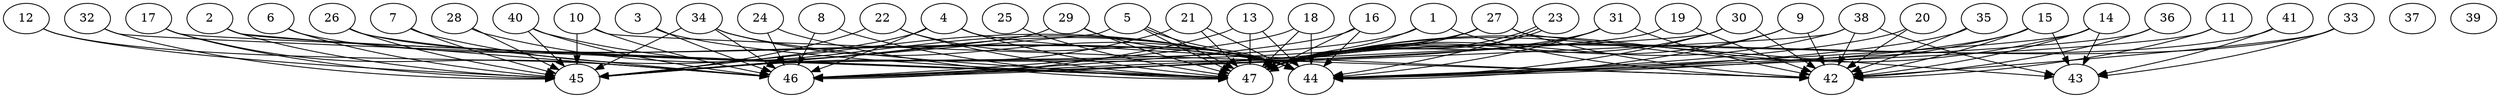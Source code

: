 // DAG (tier=3-complex, mode=data, n=47, ccr=0.530, fat=0.867, density=0.700, regular=0.392, jump=0.304, mindata=4194304, maxdata=33554432)
// DAG automatically generated by daggen at Sun Aug 24 16:33:35 2025
// /home/ermia/Project/Environments/daggen/bin/daggen --dot --ccr 0.530 --fat 0.867 --regular 0.392 --density 0.700 --jump 0.304 --mindata 4194304 --maxdata 33554432 -n 47 
digraph G {
  1 [size="846363051770907776", alpha="0.10", expect_size="423181525885453888"]
  1 -> 42 [size ="297077527543808"]
  1 -> 45 [size ="297077527543808"]
  1 -> 47 [size ="297077527543808"]
  2 [size="117563028054535632", alpha="0.11", expect_size="58781514027267816"]
  2 -> 45 [size ="2403531889836032"]
  2 -> 46 [size ="2403531889836032"]
  2 -> 47 [size ="2403531889836032"]
  3 [size="3626778532087632756736", alpha="0.04", expect_size="1813389266043816378368"]
  3 -> 46 [size ="1888443567177728"]
  3 -> 47 [size ="1888443567177728"]
  4 [size="2004035900227485440", alpha="0.18", expect_size="1002017950113742720"]
  4 -> 42 [size ="3884851606323200"]
  4 -> 45 [size ="3884851606323200"]
  4 -> 46 [size ="3884851606323200"]
  4 -> 47 [size ="3884851606323200"]
  5 [size="35468424551365944", alpha="0.04", expect_size="17734212275682972"]
  5 -> 44 [size ="1102073877757952"]
  5 -> 45 [size ="1102073877757952"]
  5 -> 47 [size ="1102073877757952"]
  5 -> 47 [size ="1102073877757952"]
  6 [size="17009808231498776576000", alpha="0.06", expect_size="8504904115749388288000"]
  6 -> 44 [size ="5291225435340800"]
  6 -> 45 [size ="5291225435340800"]
  7 [size="1414003235371712774144", alpha="0.14", expect_size="707001617685856387072"]
  7 -> 44 [size ="1007836901408768"]
  7 -> 45 [size ="1007836901408768"]
  8 [size="195209562295793920", alpha="0.01", expect_size="97604781147896960"]
  8 -> 46 [size ="151519232000000"]
  8 -> 47 [size ="151519232000000"]
  9 [size="3304689188498114084864", alpha="0.16", expect_size="1652344594249057042432"]
  9 -> 42 [size ="1774912985366528"]
  9 -> 44 [size ="1774912985366528"]
  9 -> 47 [size ="1774912985366528"]
  10 [size="3815605540826906624000", alpha="0.15", expect_size="1907802770413453312000"]
  10 -> 42 [size ="1953435012300800"]
  10 -> 45 [size ="1953435012300800"]
  10 -> 46 [size ="1953435012300800"]
  11 [size="37283055316209999282176", alpha="0.12", expect_size="18641527658104999641088"]
  11 -> 42 [size ="8928208363716608"]
  11 -> 44 [size ="8928208363716608"]
  12 [size="72081064915309904", alpha="0.16", expect_size="36040532457654952"]
  12 -> 45 [size ="3063773992583168"]
  12 -> 46 [size ="3063773992583168"]
  13 [size="3808815141053587968", alpha="0.09", expect_size="1904407570526793984"]
  13 -> 44 [size ="5005300604076032"]
  13 -> 46 [size ="5005300604076032"]
  13 -> 47 [size ="5005300604076032"]
  14 [size="9583288707558689210368", alpha="0.16", expect_size="4791644353779344605184"]
  14 -> 42 [size ="3609383552417792"]
  14 -> 43 [size ="3609383552417792"]
  14 -> 44 [size ="3609383552417792"]
  14 -> 47 [size ="3609383552417792"]
  15 [size="3748492206839693312000", alpha="0.08", expect_size="1874246103419846656000"]
  15 -> 42 [size ="1930461131571200"]
  15 -> 43 [size ="1930461131571200"]
  15 -> 44 [size ="1930461131571200"]
  15 -> 47 [size ="1930461131571200"]
  16 [size="11018919374018192605184", alpha="0.20", expect_size="5509459687009096302592"]
  16 -> 44 [size ="3961405715775488"]
  16 -> 46 [size ="3961405715775488"]
  16 -> 47 [size ="3961405715775488"]
  17 [size="12652079666890044", alpha="0.14", expect_size="6326039833445022"]
  17 -> 45 [size ="1292121793363968"]
  17 -> 46 [size ="1292121793363968"]
  17 -> 47 [size ="1292121793363968"]
  18 [size="13828424151875977216000", alpha="0.13", expect_size="6914212075937988608000"]
  18 -> 44 [size ="4608983092428800"]
  18 -> 46 [size ="4608983092428800"]
  18 -> 47 [size ="4608983092428800"]
  19 [size="126805533514805200", alpha="0.03", expect_size="63402766757402600"]
  19 -> 42 [size ="4170822642040832"]
  19 -> 46 [size ="4170822642040832"]
  20 [size="11737602033028917248", alpha="0.08", expect_size="5868801016514458624"]
  20 -> 42 [size ="4638919148699648"]
  20 -> 44 [size ="4638919148699648"]
  21 [size="22816943738947735552", alpha="0.10", expect_size="11408471869473867776"]
  21 -> 44 [size ="7674070699081728"]
  21 -> 45 [size ="7674070699081728"]
  21 -> 47 [size ="7674070699081728"]
  22 [size="940341748724304640", alpha="0.10", expect_size="470170874362152320"]
  22 -> 44 [size ="499818103308288"]
  22 -> 45 [size ="499818103308288"]
  22 -> 47 [size ="499818103308288"]
  23 [size="345871765889034496", alpha="0.09", expect_size="172935882944517248"]
  23 -> 44 [size ="6480253669081088"]
  23 -> 47 [size ="6480253669081088"]
  23 -> 47 [size ="6480253669081088"]
  24 [size="5048677566651194933248", alpha="0.15", expect_size="2524338783325597466624"]
  24 -> 46 [size ="2354371962601472"]
  24 -> 47 [size ="2354371962601472"]
  25 [size="40161735499057448", alpha="0.01", expect_size="20080867749528724"]
  25 -> 47 [size ="2016923655077888"]
  26 [size="101798474881995024", alpha="0.00", expect_size="50899237440997512"]
  26 -> 44 [size ="1812447686033408"]
  26 -> 45 [size ="1812447686033408"]
  26 -> 46 [size ="1812447686033408"]
  27 [size="464538494795227328", alpha="0.19", expect_size="232269247397613664"]
  27 -> 42 [size ="1120030372659200"]
  27 -> 43 [size ="1120030372659200"]
  27 -> 45 [size ="1120030372659200"]
  27 -> 46 [size ="1120030372659200"]
  27 -> 47 [size ="1120030372659200"]
  28 [size="83013474076814880", alpha="0.14", expect_size="41506737038407440"]
  28 -> 44 [size ="6042131839844352"]
  28 -> 45 [size ="6042131839844352"]
  29 [size="3268476244390503", alpha="0.03", expect_size="1634238122195251"]
  29 -> 44 [size ="197565215670272"]
  29 -> 45 [size ="197565215670272"]
  29 -> 47 [size ="197565215670272"]
  30 [size="17580932557355056365568", alpha="0.11", expect_size="8790466278677528182784"]
  30 -> 42 [size ="5409011759316992"]
  30 -> 44 [size ="5409011759316992"]
  30 -> 46 [size ="5409011759316992"]
  30 -> 47 [size ="5409011759316992"]
  31 [size="2804882801411335168", alpha="0.15", expect_size="1402441400705667584"]
  31 -> 42 [size ="1482968455446528"]
  31 -> 44 [size ="1482968455446528"]
  31 -> 45 [size ="1482968455446528"]
  31 -> 47 [size ="1482968455446528"]
  32 [size="12871795109799921664", alpha="0.07", expect_size="6435897554899960832"]
  32 -> 45 [size ="8021973619703808"]
  32 -> 47 [size ="8021973619703808"]
  33 [size="12280776803543113728", alpha="0.00", expect_size="6140388401771556864"]
  33 -> 42 [size ="4278879833292800"]
  33 -> 43 [size ="4278879833292800"]
  33 -> 47 [size ="4278879833292800"]
  34 [size="4575798523031969792", alpha="0.00", expect_size="2287899261515984896"]
  34 -> 44 [size ="5680736220741632"]
  34 -> 45 [size ="5680736220741632"]
  34 -> 46 [size ="5680736220741632"]
  34 -> 47 [size ="5680736220741632"]
  35 [size="544831538766220928", alpha="0.19", expect_size="272415769383110464"]
  35 -> 42 [size ="646959010414592"]
  35 -> 44 [size ="646959010414592"]
  36 [size="30360467080797408", alpha="0.06", expect_size="15180233540398704"]
  36 -> 42 [size ="1263135126192128"]
  36 -> 44 [size ="1263135126192128"]
  37 [size="6296782323183221760", alpha="0.04", expect_size="3148391161591610880"]
  38 [size="27743652530332624", alpha="0.14", expect_size="13871826265166312"]
  38 -> 42 [size ="1816642451406848"]
  38 -> 43 [size ="1816642451406848"]
  38 -> 46 [size ="1816642451406848"]
  38 -> 47 [size ="1816642451406848"]
  39 [size="15130979950831951937536", alpha="0.13", expect_size="7565489975415975968768"]
  40 [size="47803636039745392", alpha="0.17", expect_size="23901818019872696"]
  40 -> 44 [size ="782950064979968"]
  40 -> 45 [size ="782950064979968"]
  40 -> 46 [size ="782950064979968"]
  41 [size="24926894538949543329792", alpha="0.12", expect_size="12463447269474771664896"]
  41 -> 43 [size ="6826563031007232"]
  41 -> 47 [size ="6826563031007232"]
  42 [size="7507577282484347338752", alpha="0.14", expect_size="3753788641242173669376"]
  43 [size="11367142692486044", alpha="0.07", expect_size="5683571346243022"]
  44 [size="185152079049712128", alpha="0.07", expect_size="92576039524856064"]
  45 [size="744016308565364965376", alpha="0.11", expect_size="372008154282682482688"]
  46 [size="1112798171085492224", alpha="0.19", expect_size="556399085542746112"]
  47 [size="8888373623757496", alpha="0.04", expect_size="4444186811878748"]
}